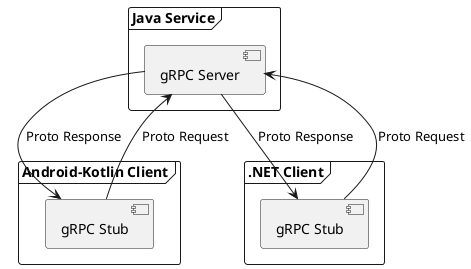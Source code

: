 @startuml


frame "Java Service" {
    component "gRPC Server" as server 
}

frame "Android-Kotlin Client" {
    component "gRPC Stub" as stubAndroid 
}

frame ".NET Client" {
    component "gRPC Stub" as stubNet
}

stubAndroid --> server: Proto Request 
stubNet --> server: Proto Request
server --> stubAndroid: Proto Response
server --> stubNet: Proto Response
@enduml